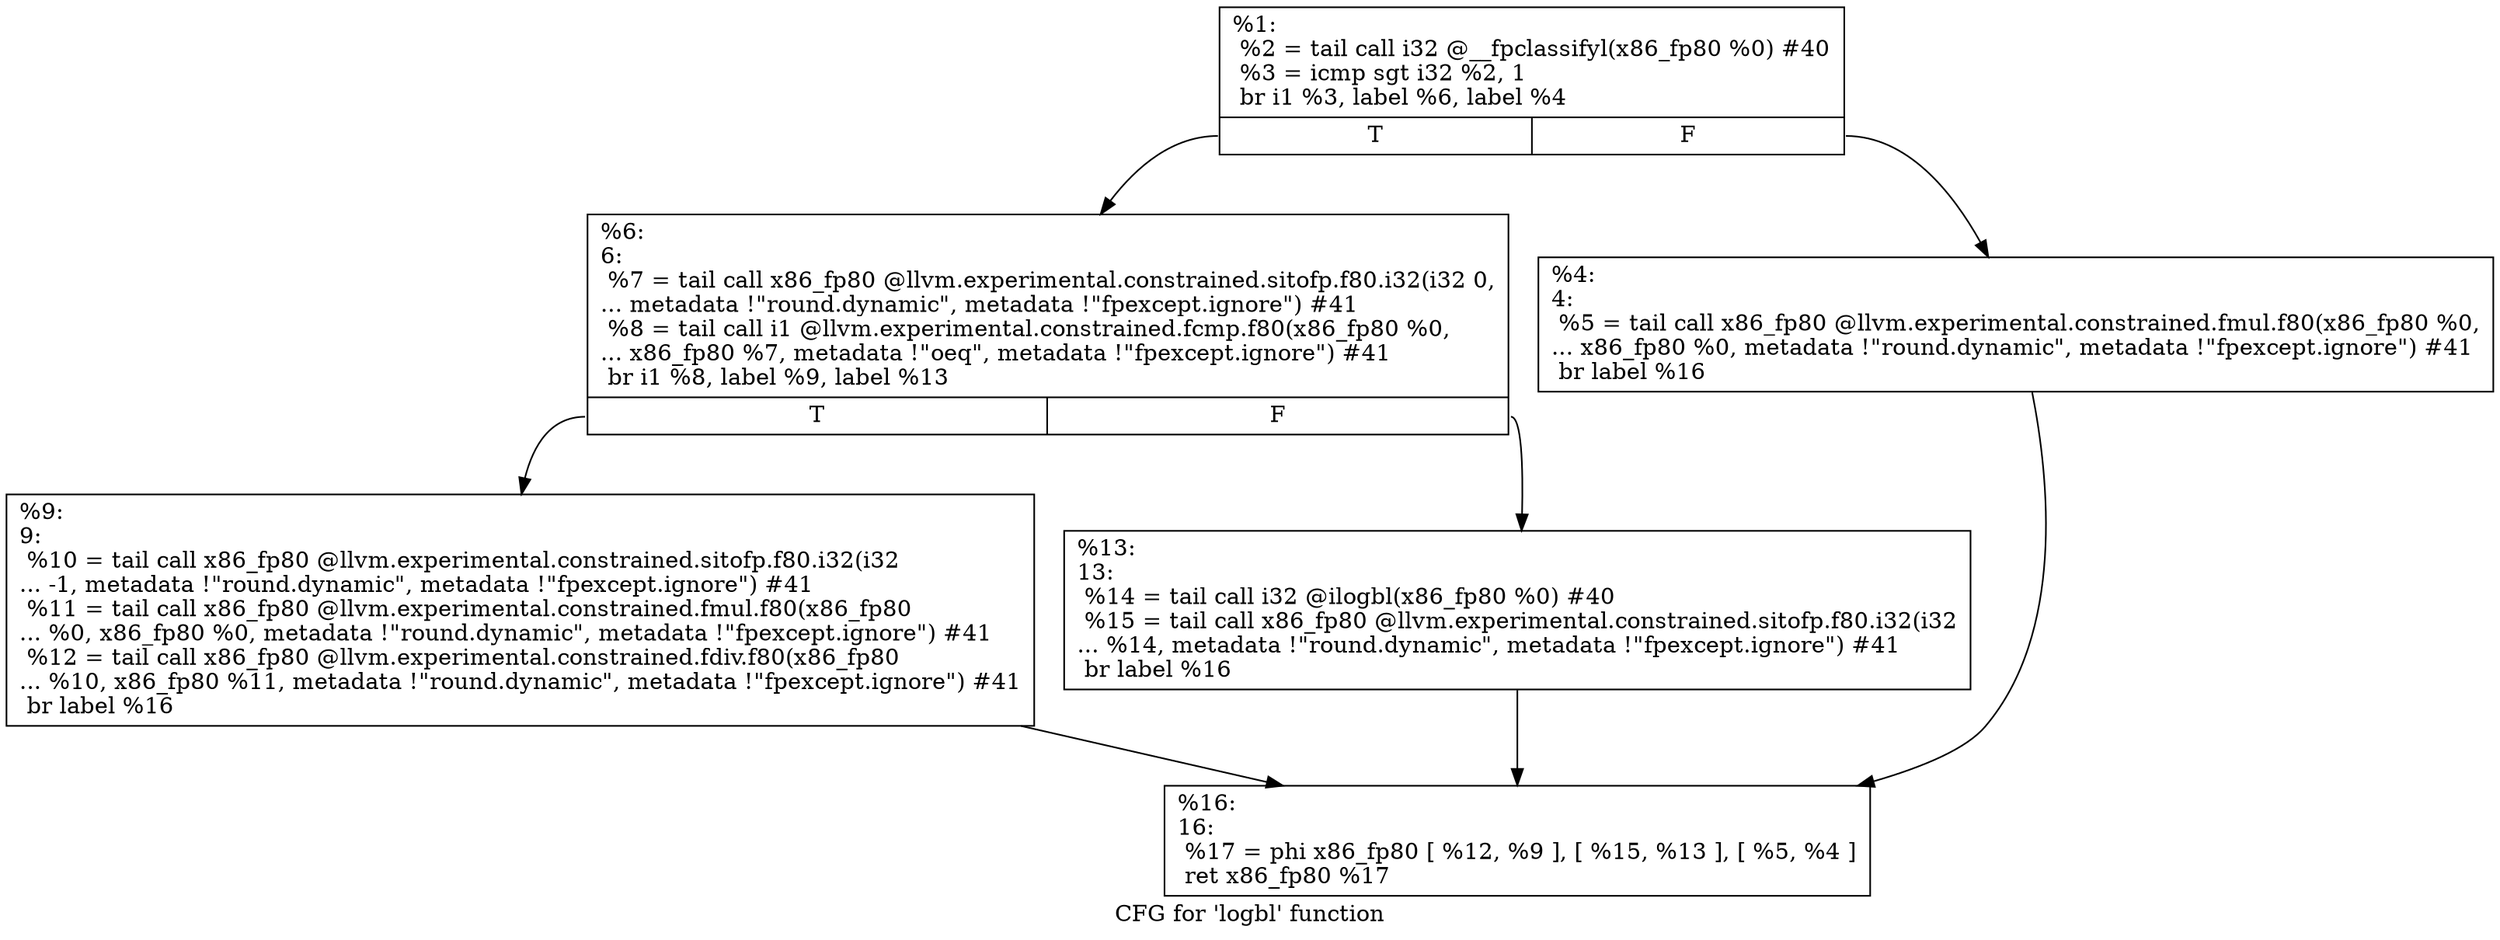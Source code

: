 digraph "CFG for 'logbl' function" {
	label="CFG for 'logbl' function";

	Node0x1ccf0e0 [shape=record,label="{%1:\l  %2 = tail call i32 @__fpclassifyl(x86_fp80 %0) #40\l  %3 = icmp sgt i32 %2, 1\l  br i1 %3, label %6, label %4\l|{<s0>T|<s1>F}}"];
	Node0x1ccf0e0:s0 -> Node0x1ccf180;
	Node0x1ccf0e0:s1 -> Node0x1ccf130;
	Node0x1ccf130 [shape=record,label="{%4:\l4:                                                \l  %5 = tail call x86_fp80 @llvm.experimental.constrained.fmul.f80(x86_fp80 %0,\l... x86_fp80 %0, metadata !\"round.dynamic\", metadata !\"fpexcept.ignore\") #41\l  br label %16\l}"];
	Node0x1ccf130 -> Node0x1ccf270;
	Node0x1ccf180 [shape=record,label="{%6:\l6:                                                \l  %7 = tail call x86_fp80 @llvm.experimental.constrained.sitofp.f80.i32(i32 0,\l... metadata !\"round.dynamic\", metadata !\"fpexcept.ignore\") #41\l  %8 = tail call i1 @llvm.experimental.constrained.fcmp.f80(x86_fp80 %0,\l... x86_fp80 %7, metadata !\"oeq\", metadata !\"fpexcept.ignore\") #41\l  br i1 %8, label %9, label %13\l|{<s0>T|<s1>F}}"];
	Node0x1ccf180:s0 -> Node0x1ccf1d0;
	Node0x1ccf180:s1 -> Node0x1ccf220;
	Node0x1ccf1d0 [shape=record,label="{%9:\l9:                                                \l  %10 = tail call x86_fp80 @llvm.experimental.constrained.sitofp.f80.i32(i32\l... -1, metadata !\"round.dynamic\", metadata !\"fpexcept.ignore\") #41\l  %11 = tail call x86_fp80 @llvm.experimental.constrained.fmul.f80(x86_fp80\l... %0, x86_fp80 %0, metadata !\"round.dynamic\", metadata !\"fpexcept.ignore\") #41\l  %12 = tail call x86_fp80 @llvm.experimental.constrained.fdiv.f80(x86_fp80\l... %10, x86_fp80 %11, metadata !\"round.dynamic\", metadata !\"fpexcept.ignore\") #41\l  br label %16\l}"];
	Node0x1ccf1d0 -> Node0x1ccf270;
	Node0x1ccf220 [shape=record,label="{%13:\l13:                                               \l  %14 = tail call i32 @ilogbl(x86_fp80 %0) #40\l  %15 = tail call x86_fp80 @llvm.experimental.constrained.sitofp.f80.i32(i32\l... %14, metadata !\"round.dynamic\", metadata !\"fpexcept.ignore\") #41\l  br label %16\l}"];
	Node0x1ccf220 -> Node0x1ccf270;
	Node0x1ccf270 [shape=record,label="{%16:\l16:                                               \l  %17 = phi x86_fp80 [ %12, %9 ], [ %15, %13 ], [ %5, %4 ]\l  ret x86_fp80 %17\l}"];
}
